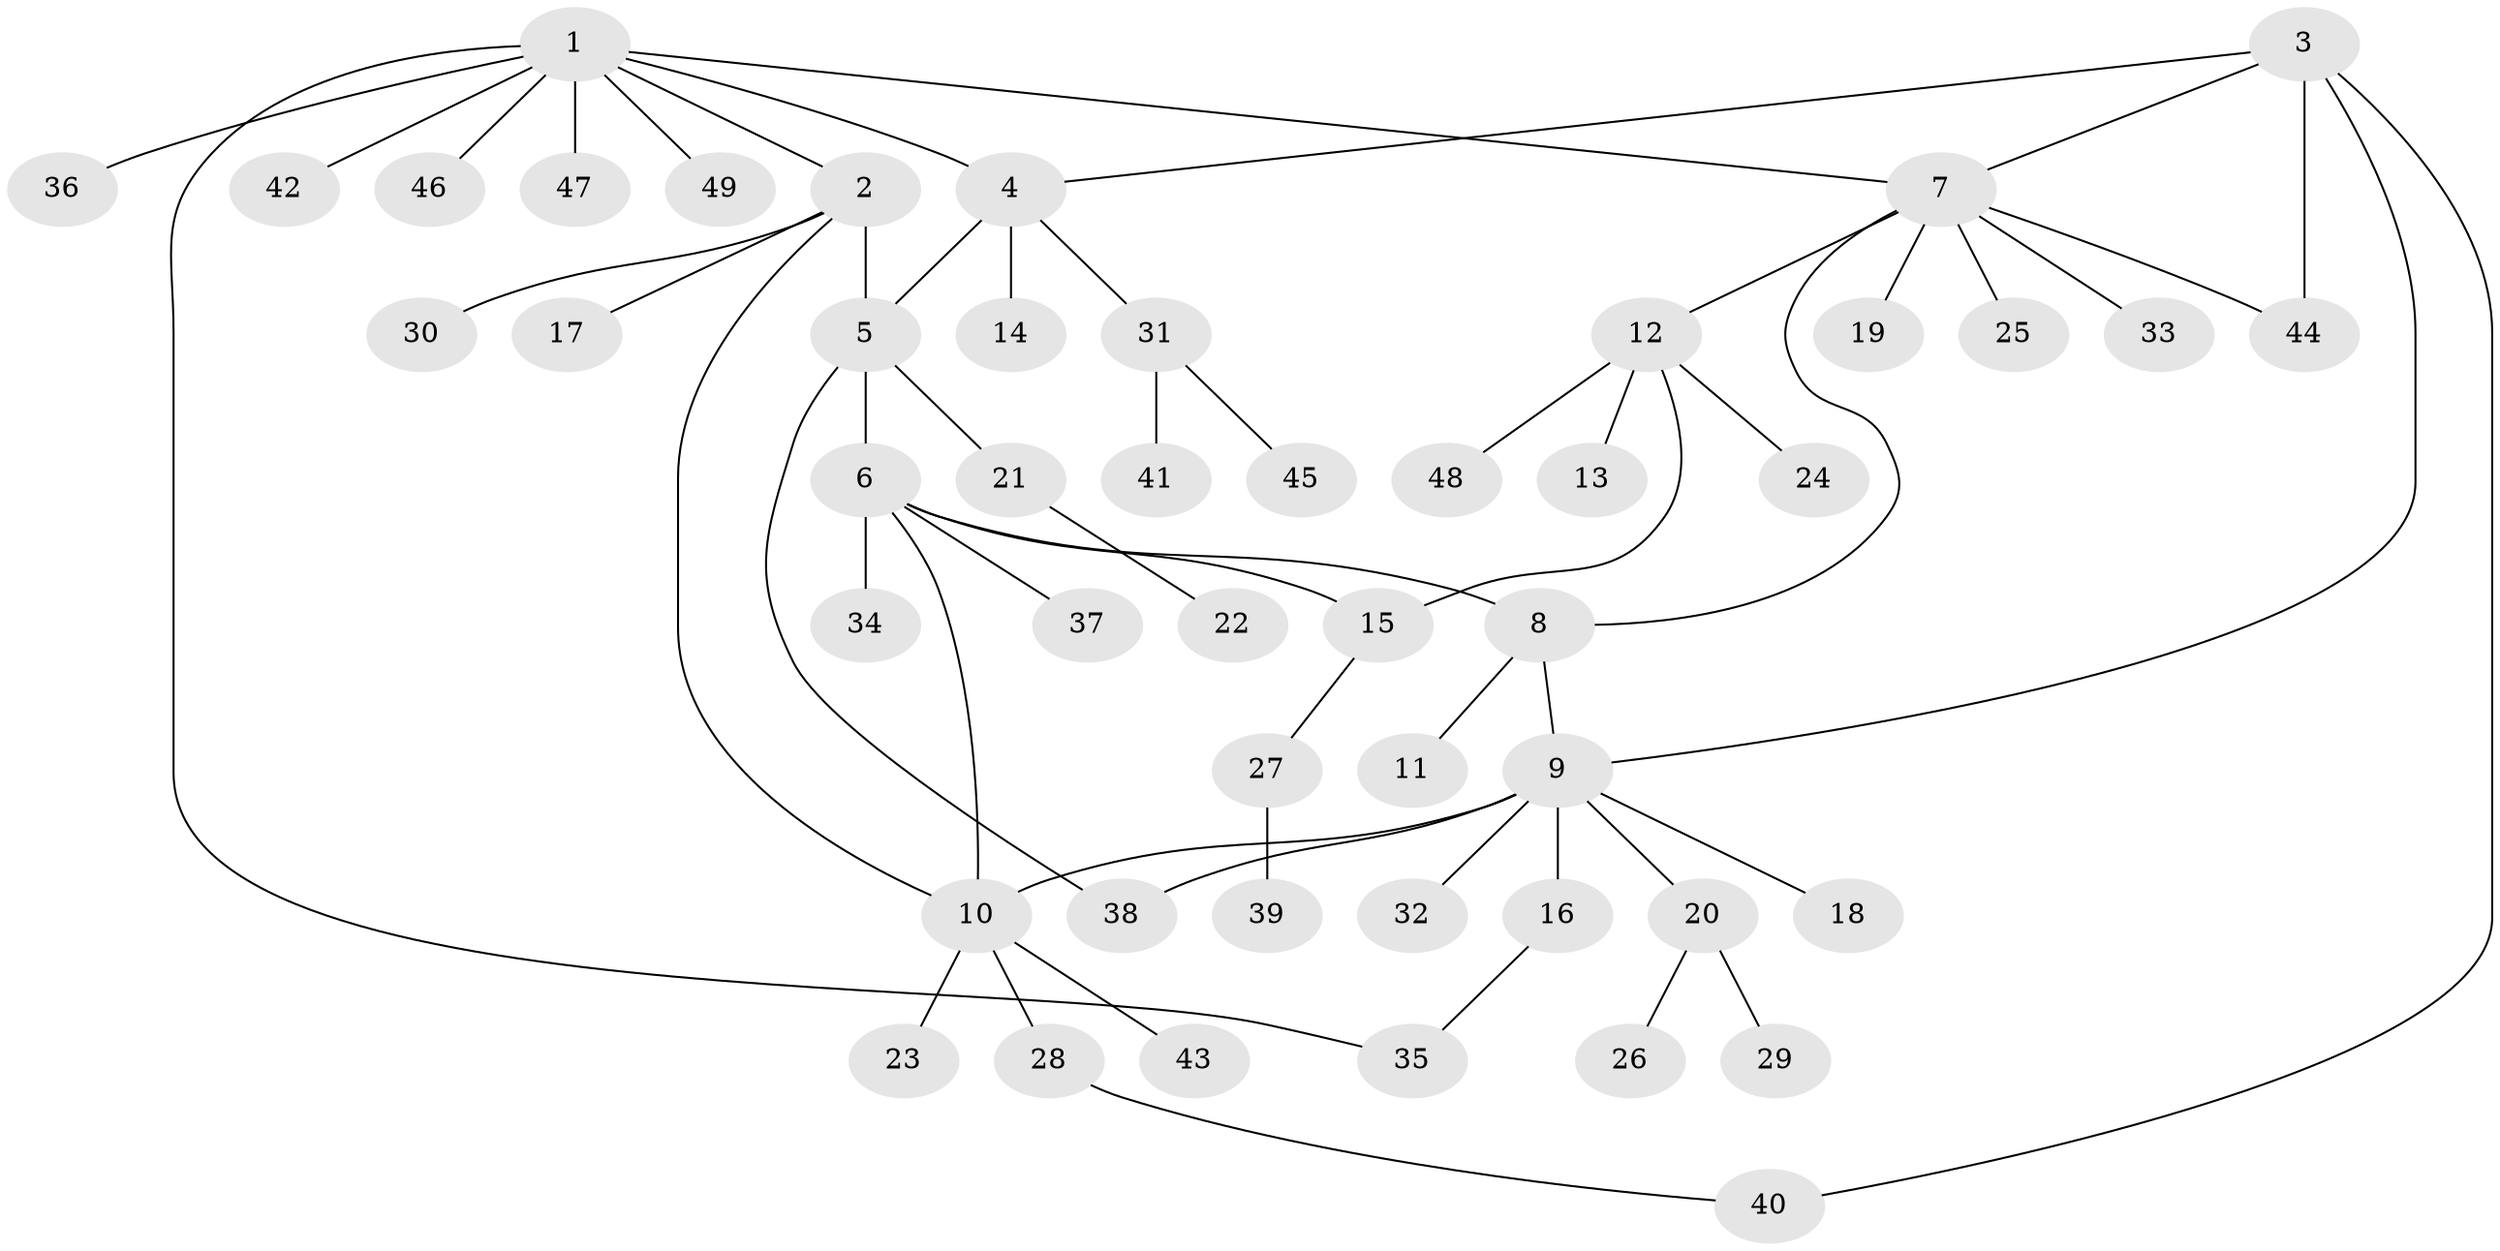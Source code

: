 // Generated by graph-tools (version 1.1) at 2025/37/03/09/25 02:37:25]
// undirected, 49 vertices, 59 edges
graph export_dot {
graph [start="1"]
  node [color=gray90,style=filled];
  1;
  2;
  3;
  4;
  5;
  6;
  7;
  8;
  9;
  10;
  11;
  12;
  13;
  14;
  15;
  16;
  17;
  18;
  19;
  20;
  21;
  22;
  23;
  24;
  25;
  26;
  27;
  28;
  29;
  30;
  31;
  32;
  33;
  34;
  35;
  36;
  37;
  38;
  39;
  40;
  41;
  42;
  43;
  44;
  45;
  46;
  47;
  48;
  49;
  1 -- 2;
  1 -- 4;
  1 -- 7;
  1 -- 35;
  1 -- 36;
  1 -- 42;
  1 -- 46;
  1 -- 47;
  1 -- 49;
  2 -- 5;
  2 -- 10;
  2 -- 17;
  2 -- 30;
  3 -- 4;
  3 -- 7;
  3 -- 9;
  3 -- 40;
  3 -- 44;
  4 -- 5;
  4 -- 14;
  4 -- 31;
  5 -- 6;
  5 -- 21;
  5 -- 38;
  6 -- 8;
  6 -- 10;
  6 -- 15;
  6 -- 34;
  6 -- 37;
  7 -- 8;
  7 -- 12;
  7 -- 19;
  7 -- 25;
  7 -- 33;
  7 -- 44;
  8 -- 9;
  8 -- 11;
  9 -- 10;
  9 -- 16;
  9 -- 18;
  9 -- 20;
  9 -- 32;
  9 -- 38;
  10 -- 23;
  10 -- 28;
  10 -- 43;
  12 -- 13;
  12 -- 15;
  12 -- 24;
  12 -- 48;
  15 -- 27;
  16 -- 35;
  20 -- 26;
  20 -- 29;
  21 -- 22;
  27 -- 39;
  28 -- 40;
  31 -- 41;
  31 -- 45;
}
